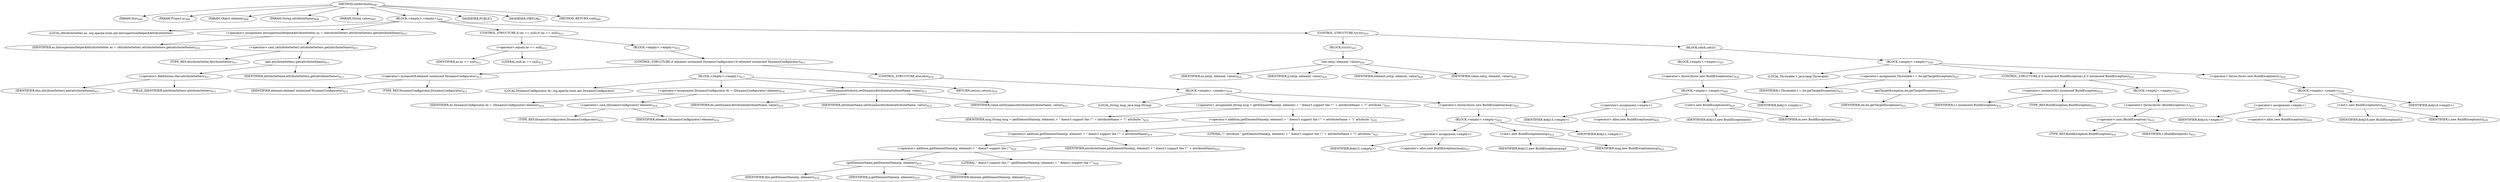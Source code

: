 digraph "setAttribute" {  
"646" [label = <(METHOD,setAttribute)<SUB>408</SUB>> ]
"18" [label = <(PARAM,this)<SUB>408</SUB>> ]
"647" [label = <(PARAM,Project p)<SUB>408</SUB>> ]
"648" [label = <(PARAM,Object element)<SUB>408</SUB>> ]
"649" [label = <(PARAM,String attributeName)<SUB>408</SUB>> ]
"650" [label = <(PARAM,String value)<SUB>409</SUB>> ]
"651" [label = <(BLOCK,&lt;empty&gt;,&lt;empty&gt;)<SUB>409</SUB>> ]
"652" [label = <(LOCAL,AttributeSetter as: org.apache.tools.ant.IntrospectionHelper$AttributeSetter)> ]
"653" [label = <(&lt;operator&gt;.assignment,IntrospectionHelper$AttributeSetter as = (AttributeSetter) attributeSetters.get(attributeName))<SUB>410</SUB>> ]
"654" [label = <(IDENTIFIER,as,IntrospectionHelper$AttributeSetter as = (AttributeSetter) attributeSetters.get(attributeName))<SUB>410</SUB>> ]
"655" [label = <(&lt;operator&gt;.cast,(AttributeSetter) attributeSetters.get(attributeName))<SUB>411</SUB>> ]
"656" [label = <(TYPE_REF,AttributeSetter,AttributeSetter)<SUB>411</SUB>> ]
"657" [label = <(get,attributeSetters.get(attributeName))<SUB>411</SUB>> ]
"658" [label = <(&lt;operator&gt;.fieldAccess,this.attributeSetters)<SUB>411</SUB>> ]
"659" [label = <(IDENTIFIER,this,attributeSetters.get(attributeName))<SUB>411</SUB>> ]
"660" [label = <(FIELD_IDENTIFIER,attributeSetters,attributeSetters)<SUB>411</SUB>> ]
"661" [label = <(IDENTIFIER,attributeName,attributeSetters.get(attributeName))<SUB>411</SUB>> ]
"662" [label = <(CONTROL_STRUCTURE,if (as == null),if (as == null))<SUB>412</SUB>> ]
"663" [label = <(&lt;operator&gt;.equals,as == null)<SUB>412</SUB>> ]
"664" [label = <(IDENTIFIER,as,as == null)<SUB>412</SUB>> ]
"665" [label = <(LITERAL,null,as == null)<SUB>412</SUB>> ]
"666" [label = <(BLOCK,&lt;empty&gt;,&lt;empty&gt;)<SUB>412</SUB>> ]
"667" [label = <(CONTROL_STRUCTURE,if (element instanceof DynamicConfigurator),if (element instanceof DynamicConfigurator))<SUB>413</SUB>> ]
"668" [label = <(&lt;operator&gt;.instanceOf,element instanceof DynamicConfigurator)<SUB>413</SUB>> ]
"669" [label = <(IDENTIFIER,element,element instanceof DynamicConfigurator)<SUB>413</SUB>> ]
"670" [label = <(TYPE_REF,DynamicConfigurator,DynamicConfigurator)<SUB>413</SUB>> ]
"671" [label = <(BLOCK,&lt;empty&gt;,&lt;empty&gt;)<SUB>413</SUB>> ]
"672" [label = <(LOCAL,DynamicConfigurator dc: org.apache.tools.ant.DynamicConfigurator)> ]
"673" [label = <(&lt;operator&gt;.assignment,DynamicConfigurator dc = (DynamicConfigurator) element)<SUB>414</SUB>> ]
"674" [label = <(IDENTIFIER,dc,DynamicConfigurator dc = (DynamicConfigurator) element)<SUB>414</SUB>> ]
"675" [label = <(&lt;operator&gt;.cast,(DynamicConfigurator) element)<SUB>414</SUB>> ]
"676" [label = <(TYPE_REF,DynamicConfigurator,DynamicConfigurator)<SUB>414</SUB>> ]
"677" [label = <(IDENTIFIER,element,(DynamicConfigurator) element)<SUB>414</SUB>> ]
"678" [label = <(setDynamicAttribute,setDynamicAttribute(attributeName, value))<SUB>415</SUB>> ]
"679" [label = <(IDENTIFIER,dc,setDynamicAttribute(attributeName, value))<SUB>415</SUB>> ]
"680" [label = <(IDENTIFIER,attributeName,setDynamicAttribute(attributeName, value))<SUB>415</SUB>> ]
"681" [label = <(IDENTIFIER,value,setDynamicAttribute(attributeName, value))<SUB>415</SUB>> ]
"682" [label = <(RETURN,return;,return;)<SUB>416</SUB>> ]
"683" [label = <(CONTROL_STRUCTURE,else,else)<SUB>418</SUB>> ]
"684" [label = <(BLOCK,&lt;empty&gt;,&lt;empty&gt;)<SUB>418</SUB>> ]
"685" [label = <(LOCAL,String msg: java.lang.String)> ]
"686" [label = <(&lt;operator&gt;.assignment,String msg = getElementName(p, element) + &quot; doesn't support the \&quot;&quot; + attributeName + &quot;\&quot; attribute.&quot;)<SUB>419</SUB>> ]
"687" [label = <(IDENTIFIER,msg,String msg = getElementName(p, element) + &quot; doesn't support the \&quot;&quot; + attributeName + &quot;\&quot; attribute.&quot;)<SUB>419</SUB>> ]
"688" [label = <(&lt;operator&gt;.addition,getElementName(p, element) + &quot; doesn't support the \&quot;&quot; + attributeName + &quot;\&quot; attribute.&quot;)<SUB>419</SUB>> ]
"689" [label = <(&lt;operator&gt;.addition,getElementName(p, element) + &quot; doesn't support the \&quot;&quot; + attributeName)<SUB>419</SUB>> ]
"690" [label = <(&lt;operator&gt;.addition,getElementName(p, element) + &quot; doesn't support the \&quot;&quot;)<SUB>419</SUB>> ]
"691" [label = <(getElementName,getElementName(p, element))<SUB>419</SUB>> ]
"17" [label = <(IDENTIFIER,this,getElementName(p, element))<SUB>419</SUB>> ]
"692" [label = <(IDENTIFIER,p,getElementName(p, element))<SUB>419</SUB>> ]
"693" [label = <(IDENTIFIER,element,getElementName(p, element))<SUB>419</SUB>> ]
"694" [label = <(LITERAL,&quot; doesn't support the \&quot;&quot;,getElementName(p, element) + &quot; doesn't support the \&quot;&quot;)<SUB>420</SUB>> ]
"695" [label = <(IDENTIFIER,attributeName,getElementName(p, element) + &quot; doesn't support the \&quot;&quot; + attributeName)<SUB>420</SUB>> ]
"696" [label = <(LITERAL,&quot;\&quot; attribute.&quot;,getElementName(p, element) + &quot; doesn't support the \&quot;&quot; + attributeName + &quot;\&quot; attribute.&quot;)<SUB>421</SUB>> ]
"697" [label = <(&lt;operator&gt;.throw,throw new BuildException(msg);)<SUB>422</SUB>> ]
"698" [label = <(BLOCK,&lt;empty&gt;,&lt;empty&gt;)<SUB>422</SUB>> ]
"699" [label = <(&lt;operator&gt;.assignment,&lt;empty&gt;)> ]
"700" [label = <(IDENTIFIER,$obj12,&lt;empty&gt;)> ]
"701" [label = <(&lt;operator&gt;.alloc,new BuildException(msg))<SUB>422</SUB>> ]
"702" [label = <(&lt;init&gt;,new BuildException(msg))<SUB>422</SUB>> ]
"703" [label = <(IDENTIFIER,$obj12,new BuildException(msg))> ]
"704" [label = <(IDENTIFIER,msg,new BuildException(msg))<SUB>422</SUB>> ]
"705" [label = <(IDENTIFIER,$obj12,&lt;empty&gt;)> ]
"706" [label = <(CONTROL_STRUCTURE,try,try)<SUB>425</SUB>> ]
"707" [label = <(BLOCK,try,try)<SUB>425</SUB>> ]
"708" [label = <(set,set(p, element, value))<SUB>426</SUB>> ]
"709" [label = <(IDENTIFIER,as,set(p, element, value))<SUB>426</SUB>> ]
"710" [label = <(IDENTIFIER,p,set(p, element, value))<SUB>426</SUB>> ]
"711" [label = <(IDENTIFIER,element,set(p, element, value))<SUB>426</SUB>> ]
"712" [label = <(IDENTIFIER,value,set(p, element, value))<SUB>426</SUB>> ]
"713" [label = <(BLOCK,catch,catch)> ]
"714" [label = <(BLOCK,&lt;empty&gt;,&lt;empty&gt;)<SUB>427</SUB>> ]
"715" [label = <(&lt;operator&gt;.throw,throw new BuildException(ie);)<SUB>429</SUB>> ]
"716" [label = <(BLOCK,&lt;empty&gt;,&lt;empty&gt;)<SUB>429</SUB>> ]
"717" [label = <(&lt;operator&gt;.assignment,&lt;empty&gt;)> ]
"718" [label = <(IDENTIFIER,$obj13,&lt;empty&gt;)> ]
"719" [label = <(&lt;operator&gt;.alloc,new BuildException(ie))<SUB>429</SUB>> ]
"720" [label = <(&lt;init&gt;,new BuildException(ie))<SUB>429</SUB>> ]
"721" [label = <(IDENTIFIER,$obj13,new BuildException(ie))> ]
"722" [label = <(IDENTIFIER,ie,new BuildException(ie))<SUB>429</SUB>> ]
"723" [label = <(IDENTIFIER,$obj13,&lt;empty&gt;)> ]
"724" [label = <(BLOCK,&lt;empty&gt;,&lt;empty&gt;)<SUB>430</SUB>> ]
"725" [label = <(LOCAL,Throwable t: java.lang.Throwable)> ]
"726" [label = <(&lt;operator&gt;.assignment,Throwable t = ite.getTargetException())<SUB>431</SUB>> ]
"727" [label = <(IDENTIFIER,t,Throwable t = ite.getTargetException())<SUB>431</SUB>> ]
"728" [label = <(getTargetException,ite.getTargetException())<SUB>431</SUB>> ]
"729" [label = <(IDENTIFIER,ite,ite.getTargetException())<SUB>431</SUB>> ]
"730" [label = <(CONTROL_STRUCTURE,if (t instanceof BuildException),if (t instanceof BuildException))<SUB>432</SUB>> ]
"731" [label = <(&lt;operator&gt;.instanceOf,t instanceof BuildException)<SUB>432</SUB>> ]
"732" [label = <(IDENTIFIER,t,t instanceof BuildException)<SUB>432</SUB>> ]
"733" [label = <(TYPE_REF,BuildException,BuildException)<SUB>432</SUB>> ]
"734" [label = <(BLOCK,&lt;empty&gt;,&lt;empty&gt;)<SUB>432</SUB>> ]
"735" [label = <(&lt;operator&gt;.throw,throw (BuildException) t;)<SUB>433</SUB>> ]
"736" [label = <(&lt;operator&gt;.cast,(BuildException) t)<SUB>433</SUB>> ]
"737" [label = <(TYPE_REF,BuildException,BuildException)<SUB>433</SUB>> ]
"738" [label = <(IDENTIFIER,t,(BuildException) t)<SUB>433</SUB>> ]
"739" [label = <(&lt;operator&gt;.throw,throw new BuildException(t);)<SUB>435</SUB>> ]
"740" [label = <(BLOCK,&lt;empty&gt;,&lt;empty&gt;)<SUB>435</SUB>> ]
"741" [label = <(&lt;operator&gt;.assignment,&lt;empty&gt;)> ]
"742" [label = <(IDENTIFIER,$obj14,&lt;empty&gt;)> ]
"743" [label = <(&lt;operator&gt;.alloc,new BuildException(t))<SUB>435</SUB>> ]
"744" [label = <(&lt;init&gt;,new BuildException(t))<SUB>435</SUB>> ]
"745" [label = <(IDENTIFIER,$obj14,new BuildException(t))> ]
"746" [label = <(IDENTIFIER,t,new BuildException(t))<SUB>435</SUB>> ]
"747" [label = <(IDENTIFIER,$obj14,&lt;empty&gt;)> ]
"748" [label = <(MODIFIER,PUBLIC)> ]
"749" [label = <(MODIFIER,VIRTUAL)> ]
"750" [label = <(METHOD_RETURN,void)<SUB>408</SUB>> ]
  "646" -> "18" 
  "646" -> "647" 
  "646" -> "648" 
  "646" -> "649" 
  "646" -> "650" 
  "646" -> "651" 
  "646" -> "748" 
  "646" -> "749" 
  "646" -> "750" 
  "651" -> "652" 
  "651" -> "653" 
  "651" -> "662" 
  "651" -> "706" 
  "653" -> "654" 
  "653" -> "655" 
  "655" -> "656" 
  "655" -> "657" 
  "657" -> "658" 
  "657" -> "661" 
  "658" -> "659" 
  "658" -> "660" 
  "662" -> "663" 
  "662" -> "666" 
  "663" -> "664" 
  "663" -> "665" 
  "666" -> "667" 
  "667" -> "668" 
  "667" -> "671" 
  "667" -> "683" 
  "668" -> "669" 
  "668" -> "670" 
  "671" -> "672" 
  "671" -> "673" 
  "671" -> "678" 
  "671" -> "682" 
  "673" -> "674" 
  "673" -> "675" 
  "675" -> "676" 
  "675" -> "677" 
  "678" -> "679" 
  "678" -> "680" 
  "678" -> "681" 
  "683" -> "684" 
  "684" -> "685" 
  "684" -> "686" 
  "684" -> "697" 
  "686" -> "687" 
  "686" -> "688" 
  "688" -> "689" 
  "688" -> "696" 
  "689" -> "690" 
  "689" -> "695" 
  "690" -> "691" 
  "690" -> "694" 
  "691" -> "17" 
  "691" -> "692" 
  "691" -> "693" 
  "697" -> "698" 
  "698" -> "699" 
  "698" -> "702" 
  "698" -> "705" 
  "699" -> "700" 
  "699" -> "701" 
  "702" -> "703" 
  "702" -> "704" 
  "706" -> "707" 
  "706" -> "713" 
  "707" -> "708" 
  "708" -> "709" 
  "708" -> "710" 
  "708" -> "711" 
  "708" -> "712" 
  "713" -> "714" 
  "713" -> "724" 
  "714" -> "715" 
  "715" -> "716" 
  "716" -> "717" 
  "716" -> "720" 
  "716" -> "723" 
  "717" -> "718" 
  "717" -> "719" 
  "720" -> "721" 
  "720" -> "722" 
  "724" -> "725" 
  "724" -> "726" 
  "724" -> "730" 
  "724" -> "739" 
  "726" -> "727" 
  "726" -> "728" 
  "728" -> "729" 
  "730" -> "731" 
  "730" -> "734" 
  "731" -> "732" 
  "731" -> "733" 
  "734" -> "735" 
  "735" -> "736" 
  "736" -> "737" 
  "736" -> "738" 
  "739" -> "740" 
  "740" -> "741" 
  "740" -> "744" 
  "740" -> "747" 
  "741" -> "742" 
  "741" -> "743" 
  "744" -> "745" 
  "744" -> "746" 
}
